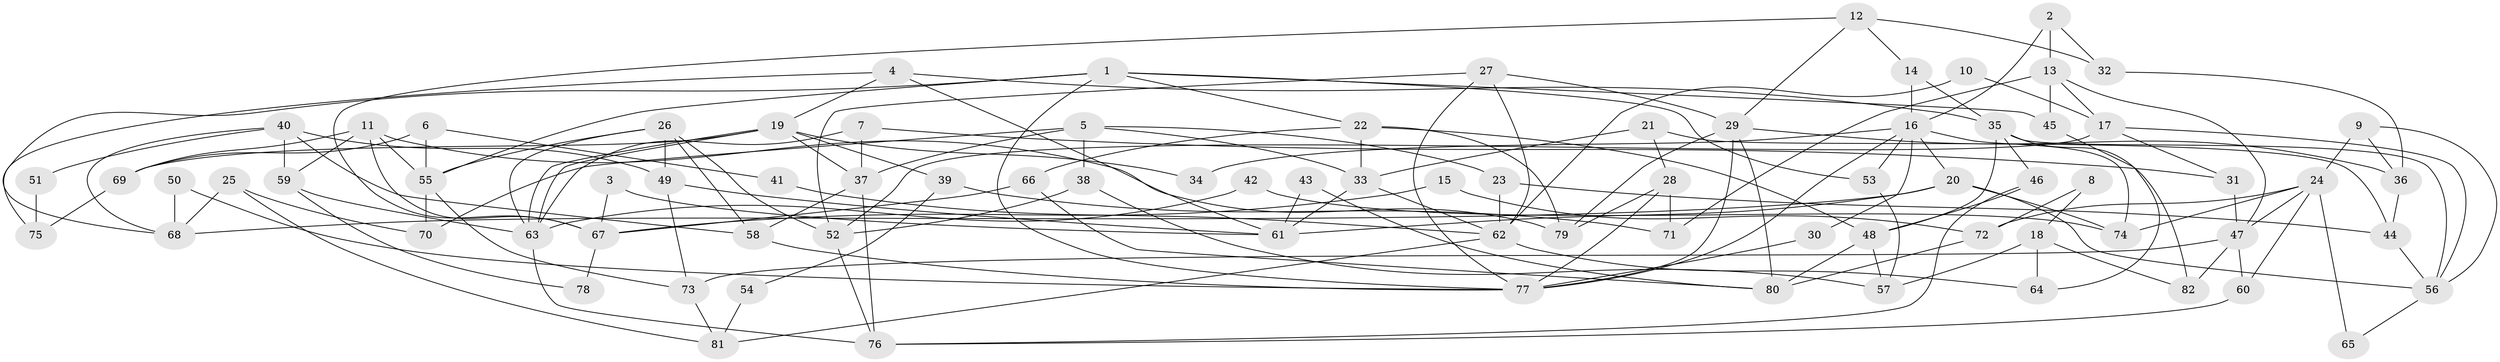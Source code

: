 // coarse degree distribution, {7: 0.08163265306122448, 3: 0.12244897959183673, 2: 0.22448979591836735, 4: 0.1836734693877551, 5: 0.14285714285714285, 8: 0.10204081632653061, 11: 0.02040816326530612, 9: 0.02040816326530612, 15: 0.02040816326530612, 16: 0.02040816326530612, 6: 0.061224489795918366}
// Generated by graph-tools (version 1.1) at 2025/18/03/04/25 18:18:48]
// undirected, 82 vertices, 164 edges
graph export_dot {
graph [start="1"]
  node [color=gray90,style=filled];
  1;
  2;
  3;
  4;
  5;
  6;
  7;
  8;
  9;
  10;
  11;
  12;
  13;
  14;
  15;
  16;
  17;
  18;
  19;
  20;
  21;
  22;
  23;
  24;
  25;
  26;
  27;
  28;
  29;
  30;
  31;
  32;
  33;
  34;
  35;
  36;
  37;
  38;
  39;
  40;
  41;
  42;
  43;
  44;
  45;
  46;
  47;
  48;
  49;
  50;
  51;
  52;
  53;
  54;
  55;
  56;
  57;
  58;
  59;
  60;
  61;
  62;
  63;
  64;
  65;
  66;
  67;
  68;
  69;
  70;
  71;
  72;
  73;
  74;
  75;
  76;
  77;
  78;
  79;
  80;
  81;
  82;
  1 -- 22;
  1 -- 55;
  1 -- 45;
  1 -- 53;
  1 -- 75;
  1 -- 77;
  2 -- 13;
  2 -- 16;
  2 -- 32;
  3 -- 61;
  3 -- 67;
  4 -- 35;
  4 -- 19;
  4 -- 61;
  4 -- 68;
  5 -- 33;
  5 -- 38;
  5 -- 23;
  5 -- 37;
  5 -- 70;
  6 -- 69;
  6 -- 55;
  6 -- 41;
  7 -- 37;
  7 -- 63;
  7 -- 31;
  8 -- 72;
  8 -- 18;
  9 -- 24;
  9 -- 56;
  9 -- 36;
  10 -- 17;
  10 -- 62;
  11 -- 55;
  11 -- 79;
  11 -- 59;
  11 -- 67;
  11 -- 69;
  12 -- 29;
  12 -- 32;
  12 -- 14;
  12 -- 67;
  13 -- 45;
  13 -- 47;
  13 -- 17;
  13 -- 71;
  14 -- 16;
  14 -- 35;
  15 -- 67;
  15 -- 72;
  16 -- 20;
  16 -- 77;
  16 -- 30;
  16 -- 34;
  16 -- 53;
  16 -- 74;
  17 -- 56;
  17 -- 31;
  17 -- 52;
  18 -- 82;
  18 -- 57;
  18 -- 64;
  19 -- 37;
  19 -- 63;
  19 -- 63;
  19 -- 34;
  19 -- 39;
  19 -- 69;
  20 -- 61;
  20 -- 68;
  20 -- 56;
  20 -- 74;
  21 -- 44;
  21 -- 33;
  21 -- 28;
  22 -- 66;
  22 -- 48;
  22 -- 33;
  22 -- 79;
  23 -- 62;
  23 -- 44;
  24 -- 74;
  24 -- 60;
  24 -- 47;
  24 -- 65;
  24 -- 72;
  25 -- 81;
  25 -- 70;
  25 -- 68;
  26 -- 52;
  26 -- 63;
  26 -- 49;
  26 -- 55;
  26 -- 58;
  27 -- 52;
  27 -- 77;
  27 -- 29;
  27 -- 62;
  28 -- 79;
  28 -- 71;
  28 -- 77;
  29 -- 77;
  29 -- 36;
  29 -- 79;
  29 -- 80;
  30 -- 77;
  31 -- 47;
  32 -- 36;
  33 -- 61;
  33 -- 62;
  35 -- 56;
  35 -- 46;
  35 -- 48;
  35 -- 82;
  36 -- 44;
  37 -- 58;
  37 -- 76;
  38 -- 52;
  38 -- 57;
  39 -- 71;
  39 -- 54;
  40 -- 58;
  40 -- 68;
  40 -- 49;
  40 -- 51;
  40 -- 59;
  41 -- 62;
  42 -- 74;
  42 -- 63;
  43 -- 61;
  43 -- 80;
  44 -- 56;
  45 -- 64;
  46 -- 76;
  46 -- 48;
  47 -- 60;
  47 -- 73;
  47 -- 82;
  48 -- 57;
  48 -- 80;
  49 -- 61;
  49 -- 73;
  50 -- 77;
  50 -- 68;
  51 -- 75;
  52 -- 76;
  53 -- 57;
  54 -- 81;
  55 -- 73;
  55 -- 70;
  56 -- 65;
  58 -- 77;
  59 -- 63;
  59 -- 78;
  60 -- 76;
  62 -- 64;
  62 -- 81;
  63 -- 76;
  66 -- 80;
  66 -- 67;
  67 -- 78;
  69 -- 75;
  72 -- 80;
  73 -- 81;
}
